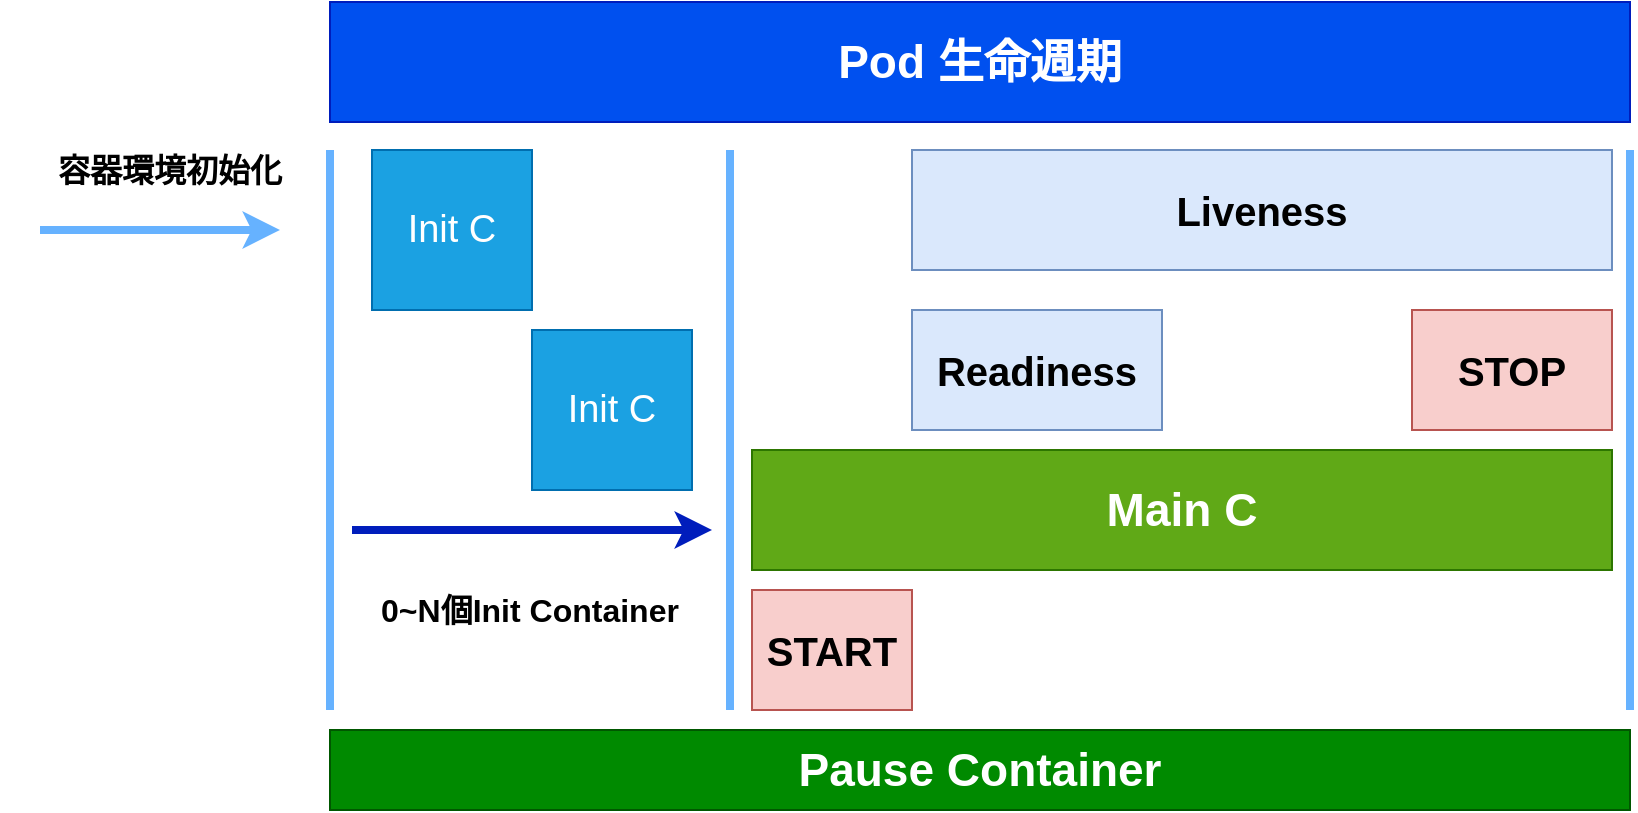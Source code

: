 <mxfile version="15.1.4" type="github">
  <diagram id="grgxNdCfzWaFYAw7Wao0" name="Page-1">
    <mxGraphModel dx="1026" dy="916" grid="1" gridSize="10" guides="1" tooltips="1" connect="1" arrows="1" fold="1" page="1" pageScale="1" pageWidth="827" pageHeight="1169" math="0" shadow="0">
      <root>
        <mxCell id="0" />
        <mxCell id="1" parent="0" />
        <mxCell id="Kn0VKpBHeq0rpwbN03zm-3" value="&lt;span&gt;&lt;b&gt;&lt;font style=&quot;font-size: 23px&quot;&gt;Pod 生命週期&lt;/font&gt;&lt;/b&gt;&lt;/span&gt;" style="rounded=0;whiteSpace=wrap;html=1;fillColor=#0050ef;strokeColor=#001DBC;fontColor=#ffffff;" parent="1" vertex="1">
          <mxGeometry x="167" y="250" width="650" height="60" as="geometry" />
        </mxCell>
        <mxCell id="Kn0VKpBHeq0rpwbN03zm-4" value="&lt;font style=&quot;font-size: 19px&quot;&gt;Init C&lt;/font&gt;" style="whiteSpace=wrap;html=1;aspect=fixed;fillColor=#1ba1e2;strokeColor=#006EAF;fontColor=#ffffff;" parent="1" vertex="1">
          <mxGeometry x="188" y="324" width="80" height="80" as="geometry" />
        </mxCell>
        <mxCell id="Kn0VKpBHeq0rpwbN03zm-6" value="&lt;font style=&quot;font-size: 19px&quot;&gt;Init C&lt;/font&gt;" style="whiteSpace=wrap;html=1;aspect=fixed;fillColor=#1ba1e2;strokeColor=#006EAF;fontColor=#ffffff;" parent="1" vertex="1">
          <mxGeometry x="268" y="414" width="80" height="80" as="geometry" />
        </mxCell>
        <mxCell id="Kn0VKpBHeq0rpwbN03zm-10" value="&lt;span&gt;&lt;b&gt;&lt;font style=&quot;font-size: 23px&quot;&gt;Main C&lt;/font&gt;&lt;/b&gt;&lt;/span&gt;" style="rounded=0;whiteSpace=wrap;html=1;fillColor=#60a917;strokeColor=#2D7600;fontColor=#ffffff;" parent="1" vertex="1">
          <mxGeometry x="378" y="474" width="430" height="60" as="geometry" />
        </mxCell>
        <mxCell id="Kn0VKpBHeq0rpwbN03zm-12" value="&lt;span&gt;&lt;b&gt;&lt;font style=&quot;font-size: 20px&quot;&gt;START&lt;/font&gt;&lt;/b&gt;&lt;/span&gt;" style="rounded=0;whiteSpace=wrap;html=1;fillColor=#f8cecc;strokeColor=#b85450;" parent="1" vertex="1">
          <mxGeometry x="378" y="544" width="80" height="60" as="geometry" />
        </mxCell>
        <mxCell id="Kn0VKpBHeq0rpwbN03zm-13" value="&lt;span&gt;&lt;b&gt;&lt;font style=&quot;font-size: 20px&quot;&gt;STOP&lt;/font&gt;&lt;/b&gt;&lt;/span&gt;" style="rounded=0;whiteSpace=wrap;html=1;fillColor=#f8cecc;strokeColor=#b85450;" parent="1" vertex="1">
          <mxGeometry x="708" y="404" width="100" height="60" as="geometry" />
        </mxCell>
        <mxCell id="Kn0VKpBHeq0rpwbN03zm-14" value="&lt;b&gt;&lt;font style=&quot;font-size: 20px&quot;&gt;Readiness&lt;/font&gt;&lt;/b&gt;" style="rounded=0;whiteSpace=wrap;html=1;fillColor=#dae8fc;strokeColor=#6c8ebf;" parent="1" vertex="1">
          <mxGeometry x="458" y="404" width="125" height="60" as="geometry" />
        </mxCell>
        <mxCell id="Kn0VKpBHeq0rpwbN03zm-15" value="&lt;b&gt;&lt;font style=&quot;font-size: 20px&quot;&gt;Liveness&lt;/font&gt;&lt;/b&gt;" style="rounded=0;whiteSpace=wrap;html=1;fillColor=#dae8fc;strokeColor=#6c8ebf;" parent="1" vertex="1">
          <mxGeometry x="458" y="324" width="350" height="60" as="geometry" />
        </mxCell>
        <mxCell id="Kn0VKpBHeq0rpwbN03zm-17" value="" style="endArrow=none;html=1;fillColor=#cce5ff;strokeWidth=4;strokeColor=#66B2FF;" parent="1" edge="1">
          <mxGeometry width="50" height="50" relative="1" as="geometry">
            <mxPoint x="167" y="604" as="sourcePoint" />
            <mxPoint x="167" y="324" as="targetPoint" />
          </mxGeometry>
        </mxCell>
        <mxCell id="Kn0VKpBHeq0rpwbN03zm-18" value="" style="endArrow=classic;html=1;strokeColor=#66B2FF;strokeWidth=4;" parent="1" edge="1">
          <mxGeometry width="50" height="50" relative="1" as="geometry">
            <mxPoint x="22" y="364" as="sourcePoint" />
            <mxPoint x="142" y="364" as="targetPoint" />
          </mxGeometry>
        </mxCell>
        <mxCell id="Kn0VKpBHeq0rpwbN03zm-20" value="&lt;font style=&quot;font-size: 16px&quot;&gt;&lt;b&gt;容器環境初始化&lt;/b&gt;&lt;/font&gt;" style="text;html=1;strokeColor=none;fillColor=none;align=center;verticalAlign=middle;whiteSpace=wrap;rounded=0;" parent="1" vertex="1">
          <mxGeometry x="2" y="324" width="170" height="20" as="geometry" />
        </mxCell>
        <mxCell id="Kn0VKpBHeq0rpwbN03zm-23" value="&lt;span style=&quot;font-size: 16px&quot;&gt;&lt;b&gt;0~N個Init Container&lt;/b&gt;&lt;/span&gt;" style="text;html=1;strokeColor=none;fillColor=none;align=center;verticalAlign=middle;whiteSpace=wrap;rounded=0;" parent="1" vertex="1">
          <mxGeometry x="167" y="534" width="200" height="40" as="geometry" />
        </mxCell>
        <mxCell id="Kn0VKpBHeq0rpwbN03zm-25" value="" style="endArrow=classic;html=1;strokeColor=#001DBC;strokeWidth=4;fillColor=#0050ef;" parent="1" edge="1">
          <mxGeometry width="50" height="50" relative="1" as="geometry">
            <mxPoint x="178" y="514" as="sourcePoint" />
            <mxPoint x="358" y="514" as="targetPoint" />
          </mxGeometry>
        </mxCell>
        <mxCell id="Kn0VKpBHeq0rpwbN03zm-27" value="&lt;span&gt;&lt;b&gt;&lt;font style=&quot;font-size: 23px&quot;&gt;Pause Container&lt;/font&gt;&lt;/b&gt;&lt;/span&gt;" style="rounded=0;whiteSpace=wrap;html=1;fillColor=#008a00;strokeColor=#005700;fontColor=#ffffff;" parent="1" vertex="1">
          <mxGeometry x="167" y="614" width="650" height="40" as="geometry" />
        </mxCell>
        <mxCell id="Kn0VKpBHeq0rpwbN03zm-28" value="" style="endArrow=none;html=1;fillColor=#cce5ff;strokeWidth=4;strokeColor=#66B2FF;" parent="1" edge="1">
          <mxGeometry width="50" height="50" relative="1" as="geometry">
            <mxPoint x="367" y="604" as="sourcePoint" />
            <mxPoint x="367" y="324" as="targetPoint" />
          </mxGeometry>
        </mxCell>
        <mxCell id="Kn0VKpBHeq0rpwbN03zm-29" value="" style="endArrow=none;html=1;fillColor=#cce5ff;strokeWidth=4;strokeColor=#66B2FF;" parent="1" edge="1">
          <mxGeometry width="50" height="50" relative="1" as="geometry">
            <mxPoint x="817" y="604" as="sourcePoint" />
            <mxPoint x="817" y="324" as="targetPoint" />
          </mxGeometry>
        </mxCell>
      </root>
    </mxGraphModel>
  </diagram>
</mxfile>
